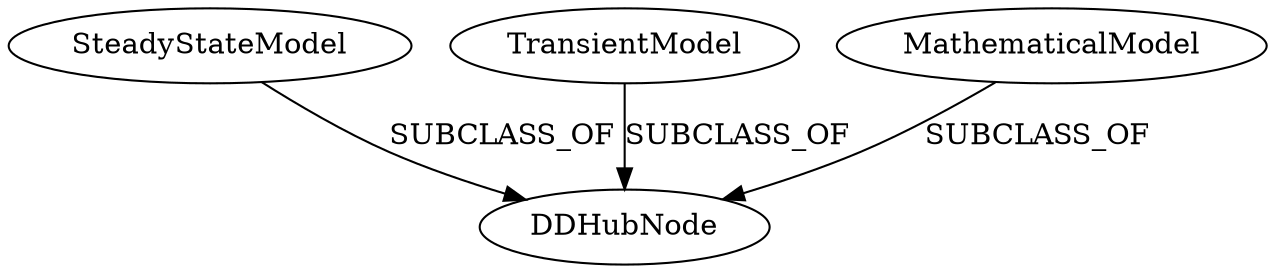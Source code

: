 strict digraph  {
DDHubNode;
SteadyStateModel;
TransientModel;
MathematicalModel;
SteadyStateModel -> DDHubNode  [label=SUBCLASS_OF];
TransientModel -> DDHubNode  [label=SUBCLASS_OF];
MathematicalModel -> DDHubNode  [label=SUBCLASS_OF];
}
